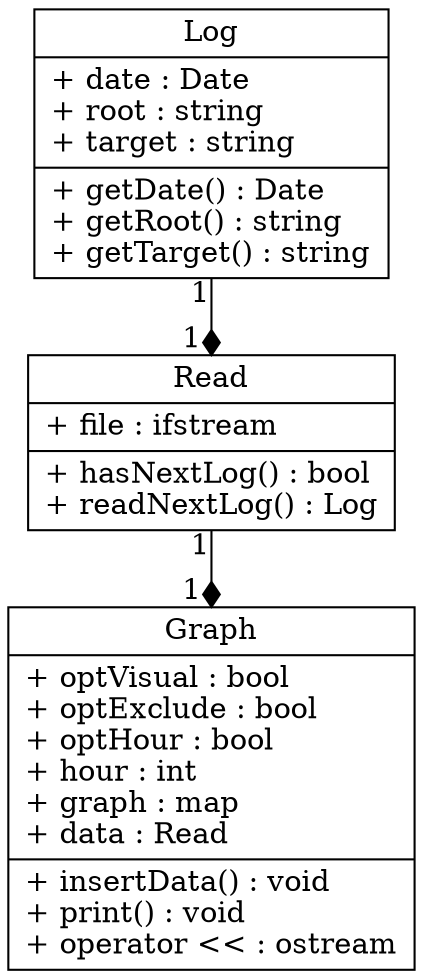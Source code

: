 digraph UML
{
	Read
	[
		label = 
			"{ 
				Read 
			| 
				+ file : ifstream\l
			| 
				+ hasNextLog()  : bool\l
				+ readNextLog() : Log\l
			}",
		shape=record
	]

	Log
	[
		label = 
			"{ 
				Log 
			|
				+ date   : Date\l
				+ root   : string\l
				+ target : string\l
	
			|
				+ getDate()   : Date\l
				+ getRoot()   : string\l
				+ getTarget() : string\l
			}",
		shape=record
	]

	Graph1
	[
		label =
			"{
				Graph 
			|
				+ optVisual  : bool \l
				+ optExclude : bool\l
				+ optHour    : bool\l
				+ hour       : int\l
				+ graph      : map\l
				+ data       : Read\l
			|
				+ insertData()  : void\l
				+ print()       : void\l
				+ operator \<\< : ostream\l
			}",
		shape=record
	]

	Log -> Read
	[
		arrowhead=diamond,
		taillabel=1,
		headlabel="1 "
	]

	Read -> Graph1
	[
		arrowhead=diamond,
		taillabel=1,
		headlabel="1 "
	]
}